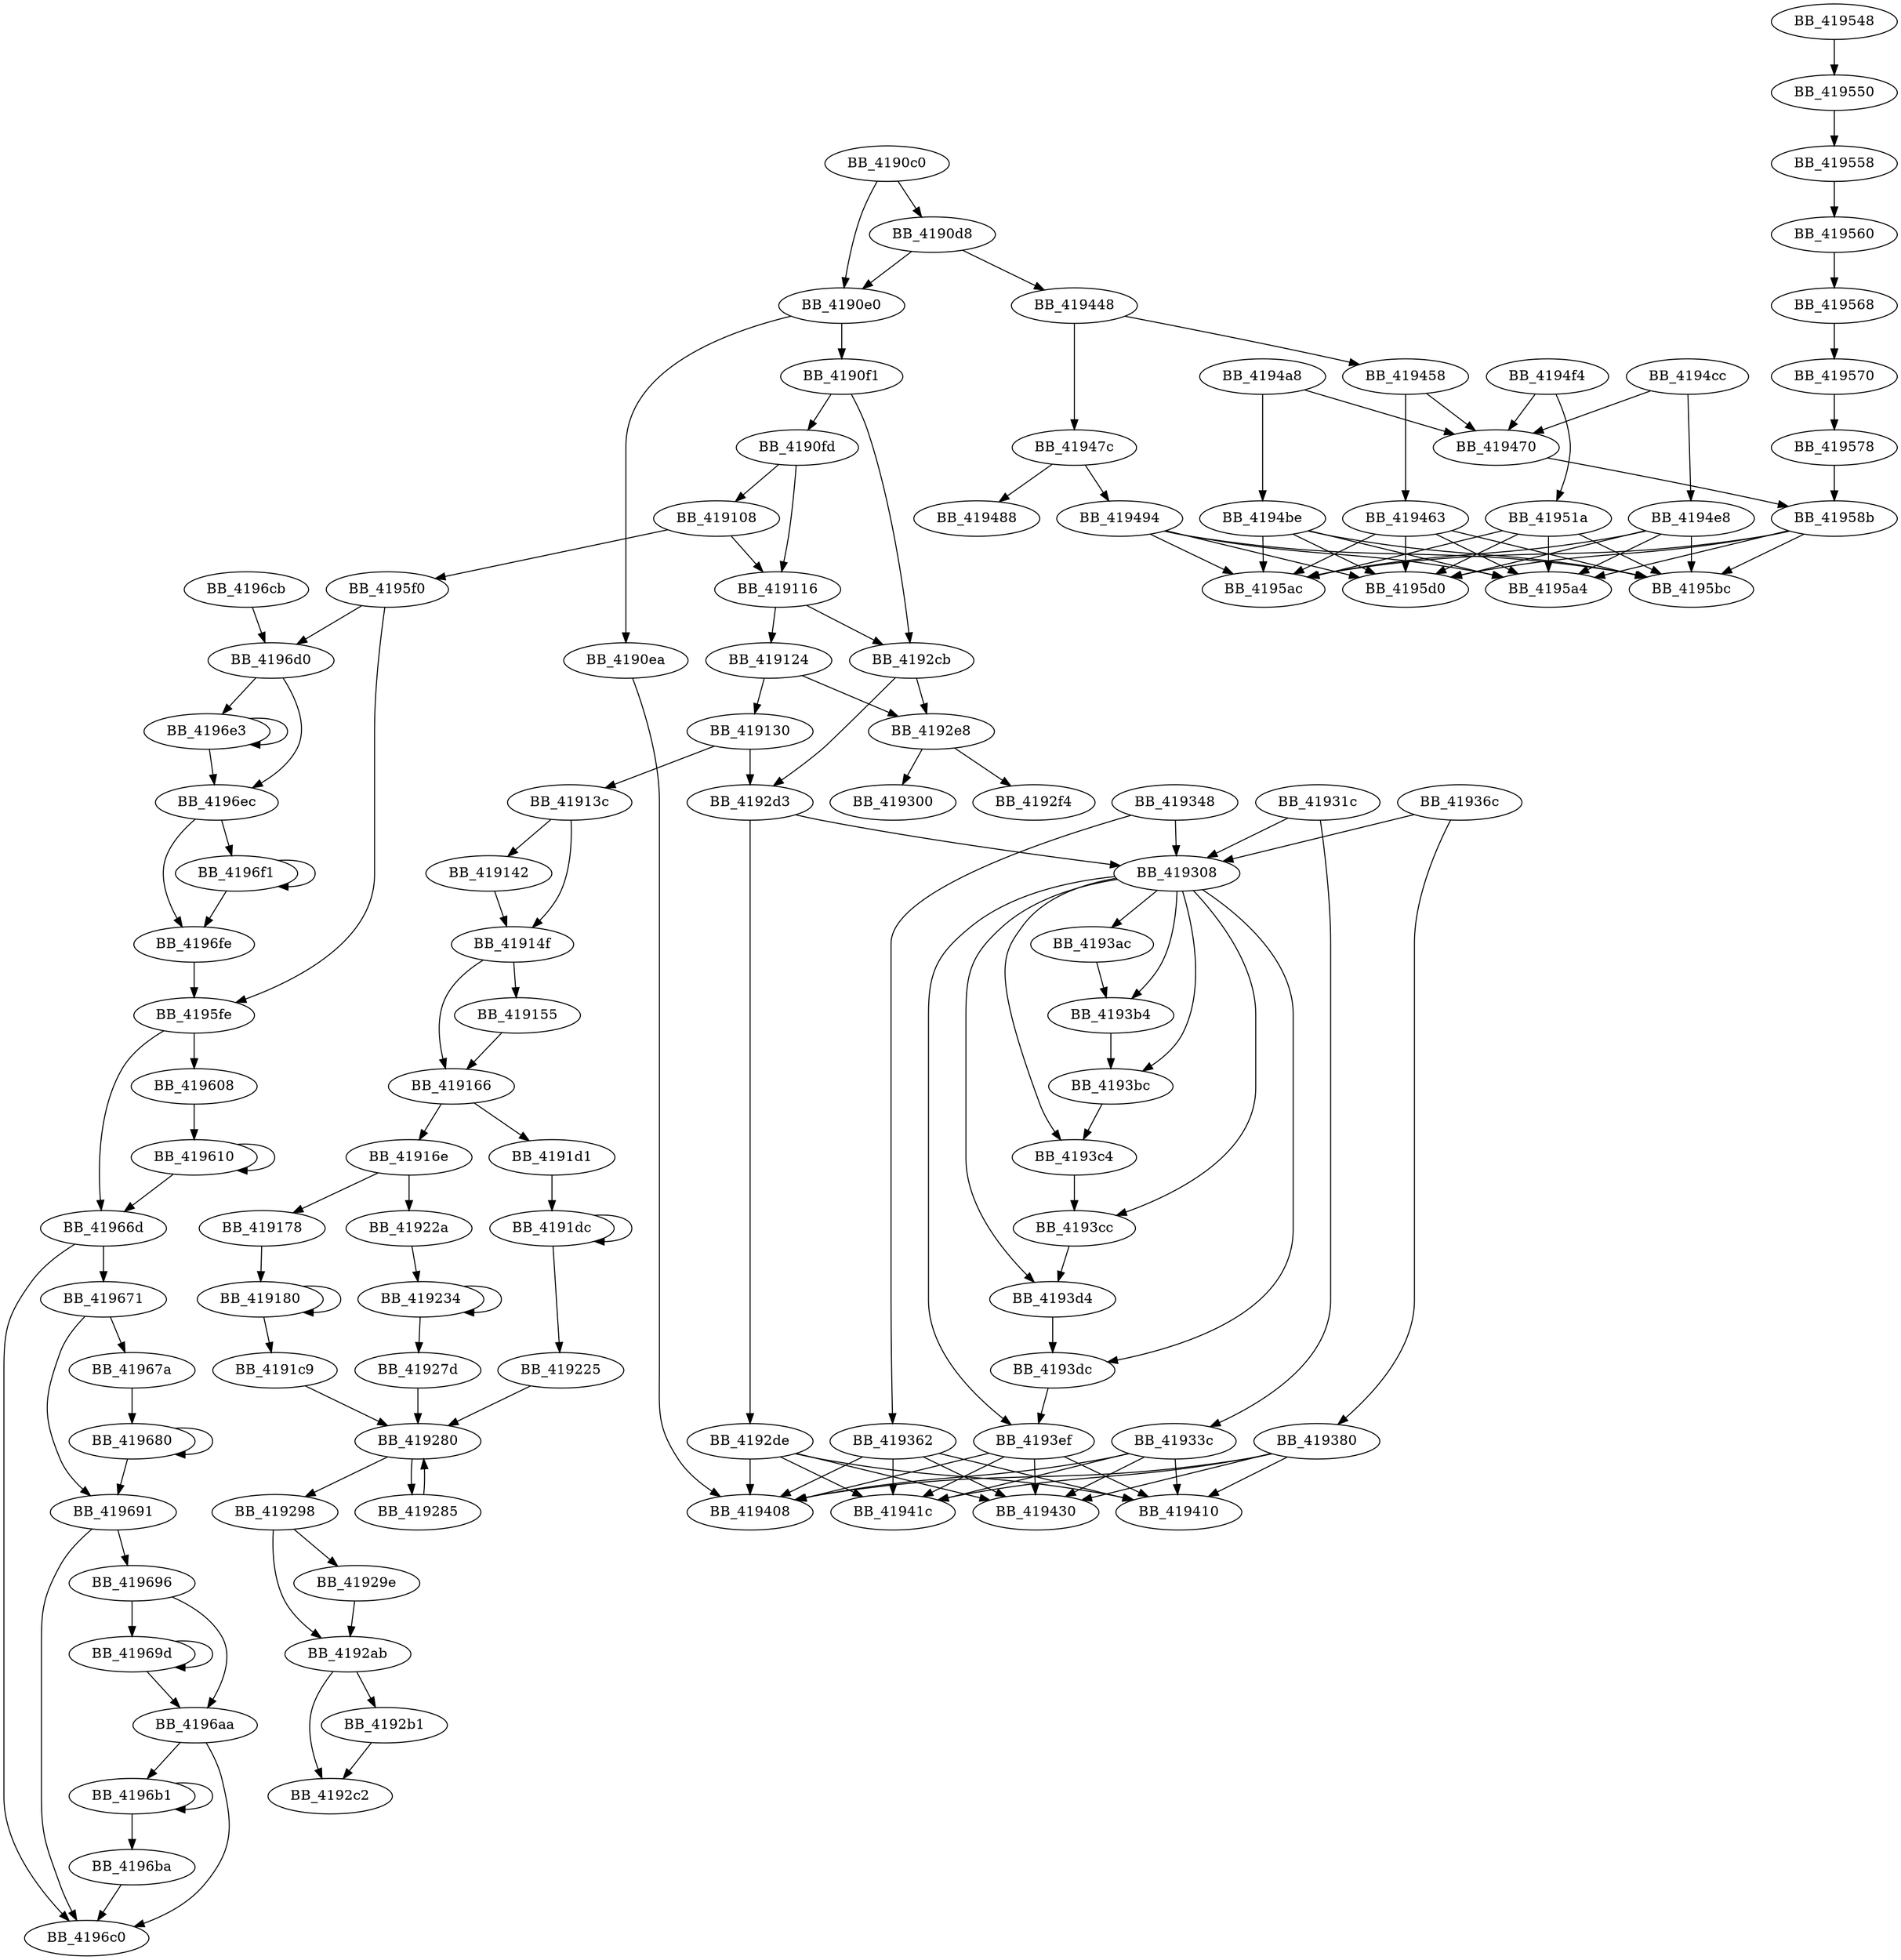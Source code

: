 DiGraph _memmove_0{
BB_4190c0->BB_4190d8
BB_4190c0->BB_4190e0
BB_4190d8->BB_4190e0
BB_4190d8->BB_419448
BB_4190e0->BB_4190ea
BB_4190e0->BB_4190f1
BB_4190ea->BB_419408
BB_4190f1->BB_4190fd
BB_4190f1->BB_4192cb
BB_4190fd->BB_419108
BB_4190fd->BB_419116
BB_419108->BB_419116
BB_419108->BB_4195f0
BB_419116->BB_419124
BB_419116->BB_4192cb
BB_419124->BB_419130
BB_419124->BB_4192e8
BB_419130->BB_41913c
BB_419130->BB_4192d3
BB_41913c->BB_419142
BB_41913c->BB_41914f
BB_419142->BB_41914f
BB_41914f->BB_419155
BB_41914f->BB_419166
BB_419155->BB_419166
BB_419166->BB_41916e
BB_419166->BB_4191d1
BB_41916e->BB_419178
BB_41916e->BB_41922a
BB_419178->BB_419180
BB_419180->BB_419180
BB_419180->BB_4191c9
BB_4191c9->BB_419280
BB_4191d1->BB_4191dc
BB_4191dc->BB_4191dc
BB_4191dc->BB_419225
BB_419225->BB_419280
BB_41922a->BB_419234
BB_419234->BB_419234
BB_419234->BB_41927d
BB_41927d->BB_419280
BB_419280->BB_419285
BB_419280->BB_419298
BB_419285->BB_419280
BB_419298->BB_41929e
BB_419298->BB_4192ab
BB_41929e->BB_4192ab
BB_4192ab->BB_4192b1
BB_4192ab->BB_4192c2
BB_4192b1->BB_4192c2
BB_4192cb->BB_4192d3
BB_4192cb->BB_4192e8
BB_4192d3->BB_4192de
BB_4192d3->BB_419308
BB_4192de->BB_419408
BB_4192de->BB_419410
BB_4192de->BB_41941c
BB_4192de->BB_419430
BB_4192e8->BB_4192f4
BB_4192e8->BB_419300
BB_419308->BB_4193ac
BB_419308->BB_4193b4
BB_419308->BB_4193bc
BB_419308->BB_4193c4
BB_419308->BB_4193cc
BB_419308->BB_4193d4
BB_419308->BB_4193dc
BB_419308->BB_4193ef
BB_41931c->BB_419308
BB_41931c->BB_41933c
BB_41933c->BB_419408
BB_41933c->BB_419410
BB_41933c->BB_41941c
BB_41933c->BB_419430
BB_419348->BB_419308
BB_419348->BB_419362
BB_419362->BB_419408
BB_419362->BB_419410
BB_419362->BB_41941c
BB_419362->BB_419430
BB_41936c->BB_419308
BB_41936c->BB_419380
BB_419380->BB_419408
BB_419380->BB_419410
BB_419380->BB_41941c
BB_419380->BB_419430
BB_4193ac->BB_4193b4
BB_4193b4->BB_4193bc
BB_4193bc->BB_4193c4
BB_4193c4->BB_4193cc
BB_4193cc->BB_4193d4
BB_4193d4->BB_4193dc
BB_4193dc->BB_4193ef
BB_4193ef->BB_419408
BB_4193ef->BB_419410
BB_4193ef->BB_41941c
BB_4193ef->BB_419430
BB_419448->BB_419458
BB_419448->BB_41947c
BB_419458->BB_419463
BB_419458->BB_419470
BB_419463->BB_4195a4
BB_419463->BB_4195ac
BB_419463->BB_4195bc
BB_419463->BB_4195d0
BB_419470->BB_41958b
BB_41947c->BB_419488
BB_41947c->BB_419494
BB_419494->BB_4195a4
BB_419494->BB_4195ac
BB_419494->BB_4195bc
BB_419494->BB_4195d0
BB_4194a8->BB_419470
BB_4194a8->BB_4194be
BB_4194be->BB_4195a4
BB_4194be->BB_4195ac
BB_4194be->BB_4195bc
BB_4194be->BB_4195d0
BB_4194cc->BB_419470
BB_4194cc->BB_4194e8
BB_4194e8->BB_4195a4
BB_4194e8->BB_4195ac
BB_4194e8->BB_4195bc
BB_4194e8->BB_4195d0
BB_4194f4->BB_419470
BB_4194f4->BB_41951a
BB_41951a->BB_4195a4
BB_41951a->BB_4195ac
BB_41951a->BB_4195bc
BB_41951a->BB_4195d0
BB_419548->BB_419550
BB_419550->BB_419558
BB_419558->BB_419560
BB_419560->BB_419568
BB_419568->BB_419570
BB_419570->BB_419578
BB_419578->BB_41958b
BB_41958b->BB_4195a4
BB_41958b->BB_4195ac
BB_41958b->BB_4195bc
BB_41958b->BB_4195d0
BB_4195f0->BB_4195fe
BB_4195f0->BB_4196d0
BB_4195fe->BB_419608
BB_4195fe->BB_41966d
BB_419608->BB_419610
BB_419610->BB_419610
BB_419610->BB_41966d
BB_41966d->BB_419671
BB_41966d->BB_4196c0
BB_419671->BB_41967a
BB_419671->BB_419691
BB_41967a->BB_419680
BB_419680->BB_419680
BB_419680->BB_419691
BB_419691->BB_419696
BB_419691->BB_4196c0
BB_419696->BB_41969d
BB_419696->BB_4196aa
BB_41969d->BB_41969d
BB_41969d->BB_4196aa
BB_4196aa->BB_4196b1
BB_4196aa->BB_4196c0
BB_4196b1->BB_4196b1
BB_4196b1->BB_4196ba
BB_4196ba->BB_4196c0
BB_4196cb->BB_4196d0
BB_4196d0->BB_4196e3
BB_4196d0->BB_4196ec
BB_4196e3->BB_4196e3
BB_4196e3->BB_4196ec
BB_4196ec->BB_4196f1
BB_4196ec->BB_4196fe
BB_4196f1->BB_4196f1
BB_4196f1->BB_4196fe
BB_4196fe->BB_4195fe
}
